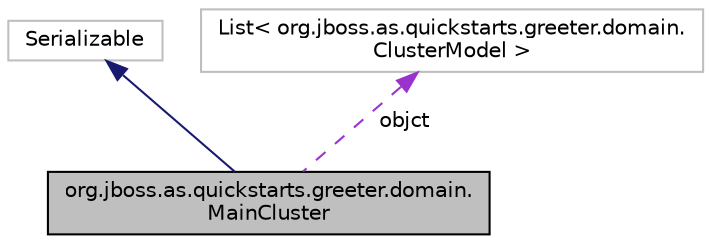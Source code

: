 digraph "org.jboss.as.quickstarts.greeter.domain.MainCluster"
{
  edge [fontname="Helvetica",fontsize="10",labelfontname="Helvetica",labelfontsize="10"];
  node [fontname="Helvetica",fontsize="10",shape=record];
  Node2 [label="org.jboss.as.quickstarts.greeter.domain.\lMainCluster",height=0.2,width=0.4,color="black", fillcolor="grey75", style="filled", fontcolor="black"];
  Node3 -> Node2 [dir="back",color="midnightblue",fontsize="10",style="solid",fontname="Helvetica"];
  Node3 [label="Serializable",height=0.2,width=0.4,color="grey75", fillcolor="white", style="filled"];
  Node4 -> Node2 [dir="back",color="darkorchid3",fontsize="10",style="dashed",label=" objct" ,fontname="Helvetica"];
  Node4 [label="List\< org.jboss.as.quickstarts.greeter.domain.\lClusterModel \>",height=0.2,width=0.4,color="grey75", fillcolor="white", style="filled"];
}
